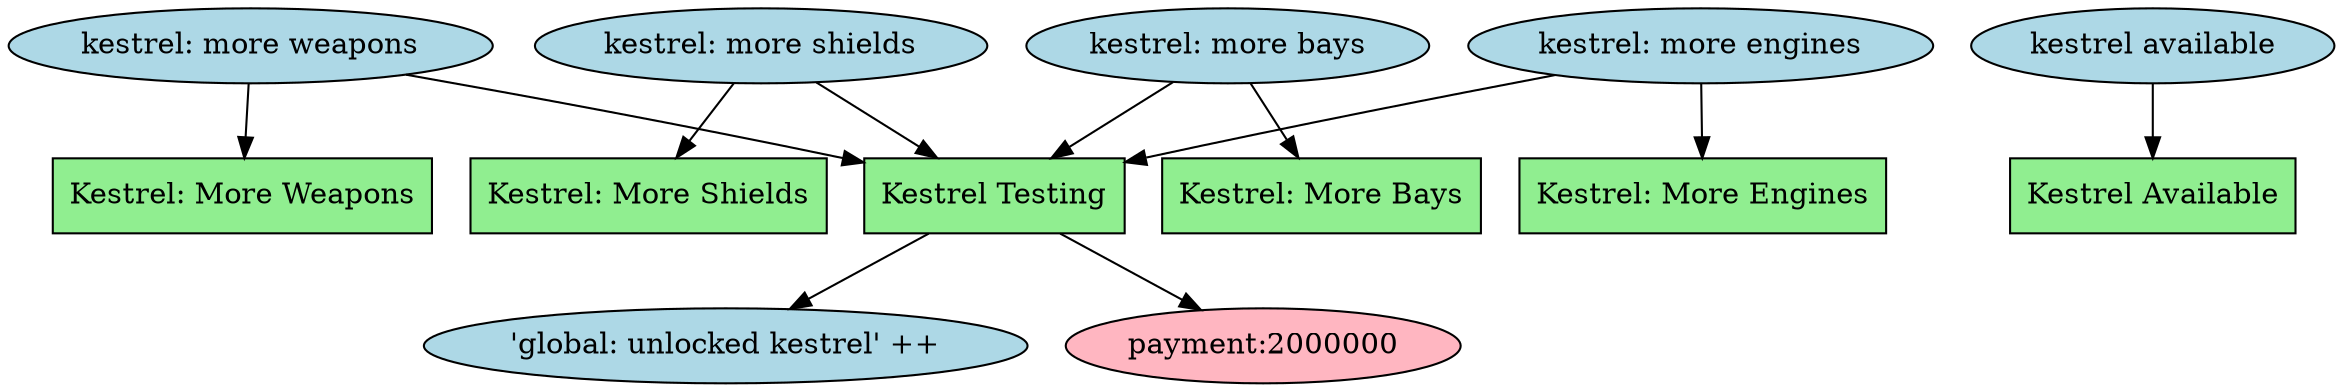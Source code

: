 digraph G {
"'global: unlocked kestrel' ++" [shape=ellipse,fillcolor=lightblue,style=filled]
"kestrel: more weapons" [shape=ellipse,fillcolor=lightblue,style=filled]
"kestrel available" [shape=ellipse,fillcolor=lightblue,style=filled]
"kestrel: more shields" [shape=ellipse,fillcolor=lightblue,style=filled]
"kestrel: more bays" [shape=ellipse,fillcolor=lightblue,style=filled]
"kestrel: more weapons" [shape=ellipse,fillcolor=lightblue,style=filled]
"kestrel: more bays" [shape=ellipse,fillcolor=lightblue,style=filled]
"kestrel: more shields" [shape=ellipse,fillcolor=lightblue,style=filled]
"kestrel: more engines" [shape=ellipse,fillcolor=lightblue,style=filled]
"kestrel: more engines" [shape=ellipse,fillcolor=lightblue,style=filled]
"Kestrel Testing" [shape=box,fillcolor=lightgreen,style=filled]
"Kestrel: More Weapons" [shape=box,fillcolor=lightgreen,style=filled]
"Kestrel: More Engines" [shape=box,fillcolor=lightgreen,style=filled]
"Kestrel: More Shields" [shape=box,fillcolor=lightgreen,style=filled]
"Kestrel: More Bays" [shape=box,fillcolor=lightgreen,style=filled]
"Kestrel Available" [shape=box,fillcolor=lightgreen,style=filled]
"payment:2000000" [shape=oval,fillcolor=lightpink,style=filled]
"Kestrel Testing" -> "payment:2000000"
"Kestrel Testing" -> "'global: unlocked kestrel' ++"
"kestrel: more weapons" -> "Kestrel Testing"
"kestrel: more engines" -> "Kestrel Testing"
"kestrel: more shields" -> "Kestrel Testing"
"kestrel: more bays" -> "Kestrel Testing"
"kestrel: more weapons" -> "Kestrel: More Weapons"
"kestrel: more engines" -> "Kestrel: More Engines"
"kestrel: more shields" -> "Kestrel: More Shields"
"kestrel: more bays" -> "Kestrel: More Bays"
"kestrel available" -> "Kestrel Available"
}
